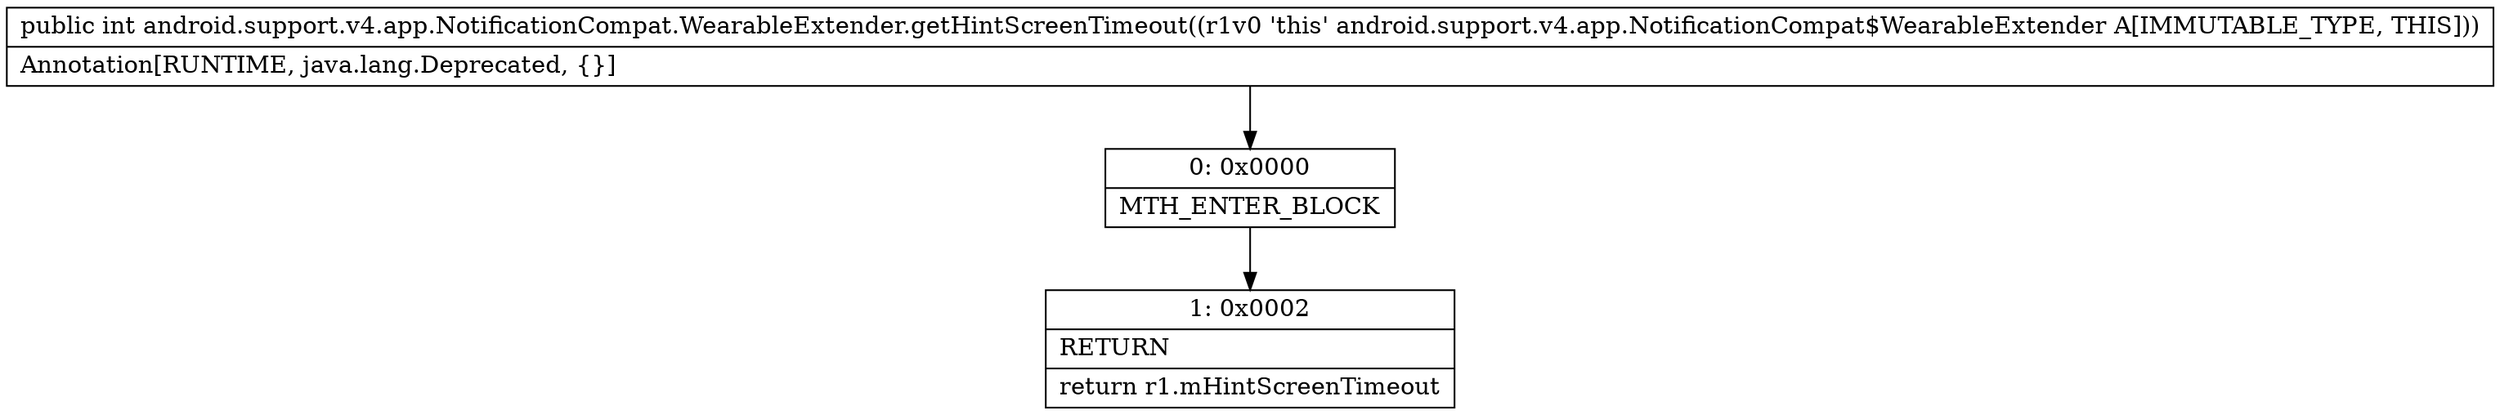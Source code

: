 digraph "CFG forandroid.support.v4.app.NotificationCompat.WearableExtender.getHintScreenTimeout()I" {
Node_0 [shape=record,label="{0\:\ 0x0000|MTH_ENTER_BLOCK\l}"];
Node_1 [shape=record,label="{1\:\ 0x0002|RETURN\l|return r1.mHintScreenTimeout\l}"];
MethodNode[shape=record,label="{public int android.support.v4.app.NotificationCompat.WearableExtender.getHintScreenTimeout((r1v0 'this' android.support.v4.app.NotificationCompat$WearableExtender A[IMMUTABLE_TYPE, THIS]))  | Annotation[RUNTIME, java.lang.Deprecated, \{\}]\l}"];
MethodNode -> Node_0;
Node_0 -> Node_1;
}

